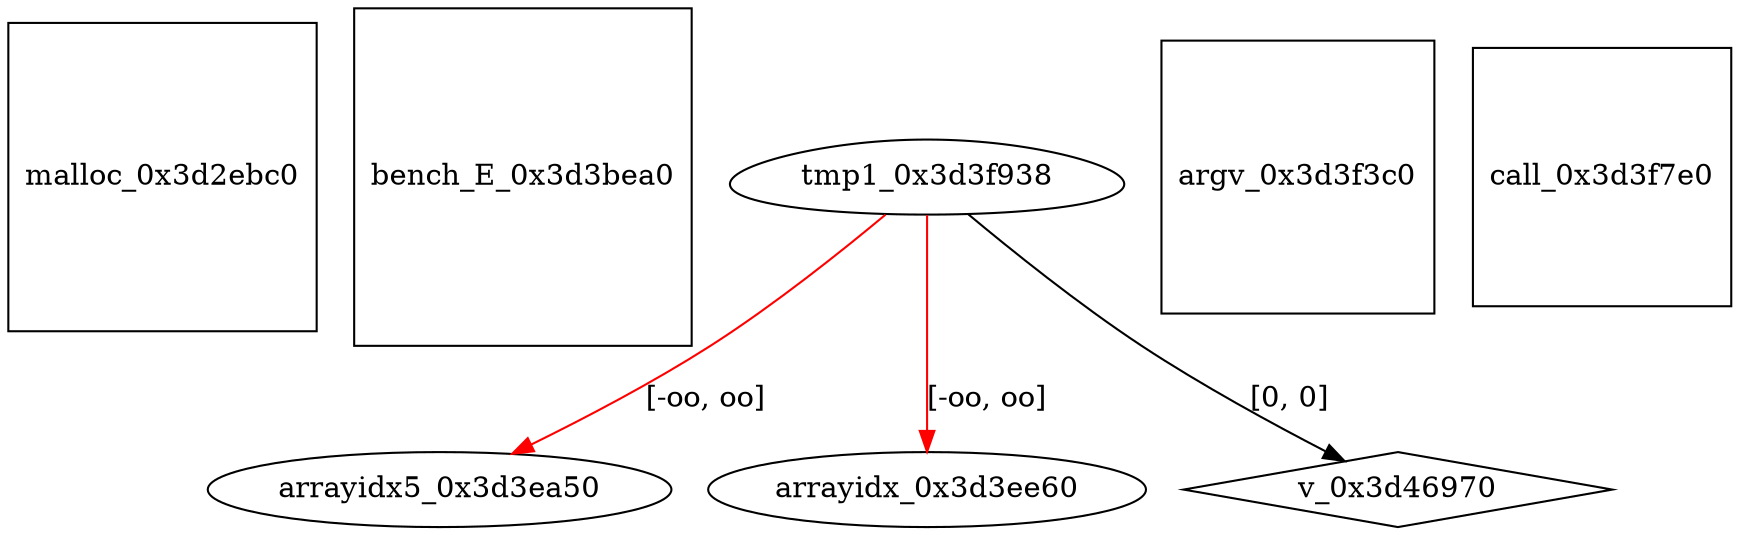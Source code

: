digraph grafico {
"malloc_0x3d2ebc0" [shape=square];
"bench_E_0x3d3bea0" [shape=square];
"arrayidx5_0x3d3ea50" [shape=ellipse];
"tmp1_0x3d3f938" -> "arrayidx5_0x3d3ea50" [label="[-oo, oo]",color=red];
"arrayidx_0x3d3ee60" [shape=ellipse];
"tmp1_0x3d3f938" -> "arrayidx_0x3d3ee60" [label="[-oo, oo]",color=red];
"argv_0x3d3f3c0" [shape=square];
"call_0x3d3f7e0" [shape=square];
"tmp1_0x3d3f938" [shape=egg];
"v_0x3d46970" [shape=diamond];
"tmp1_0x3d3f938" -> "v_0x3d46970" [label="[0, 0]"];
}